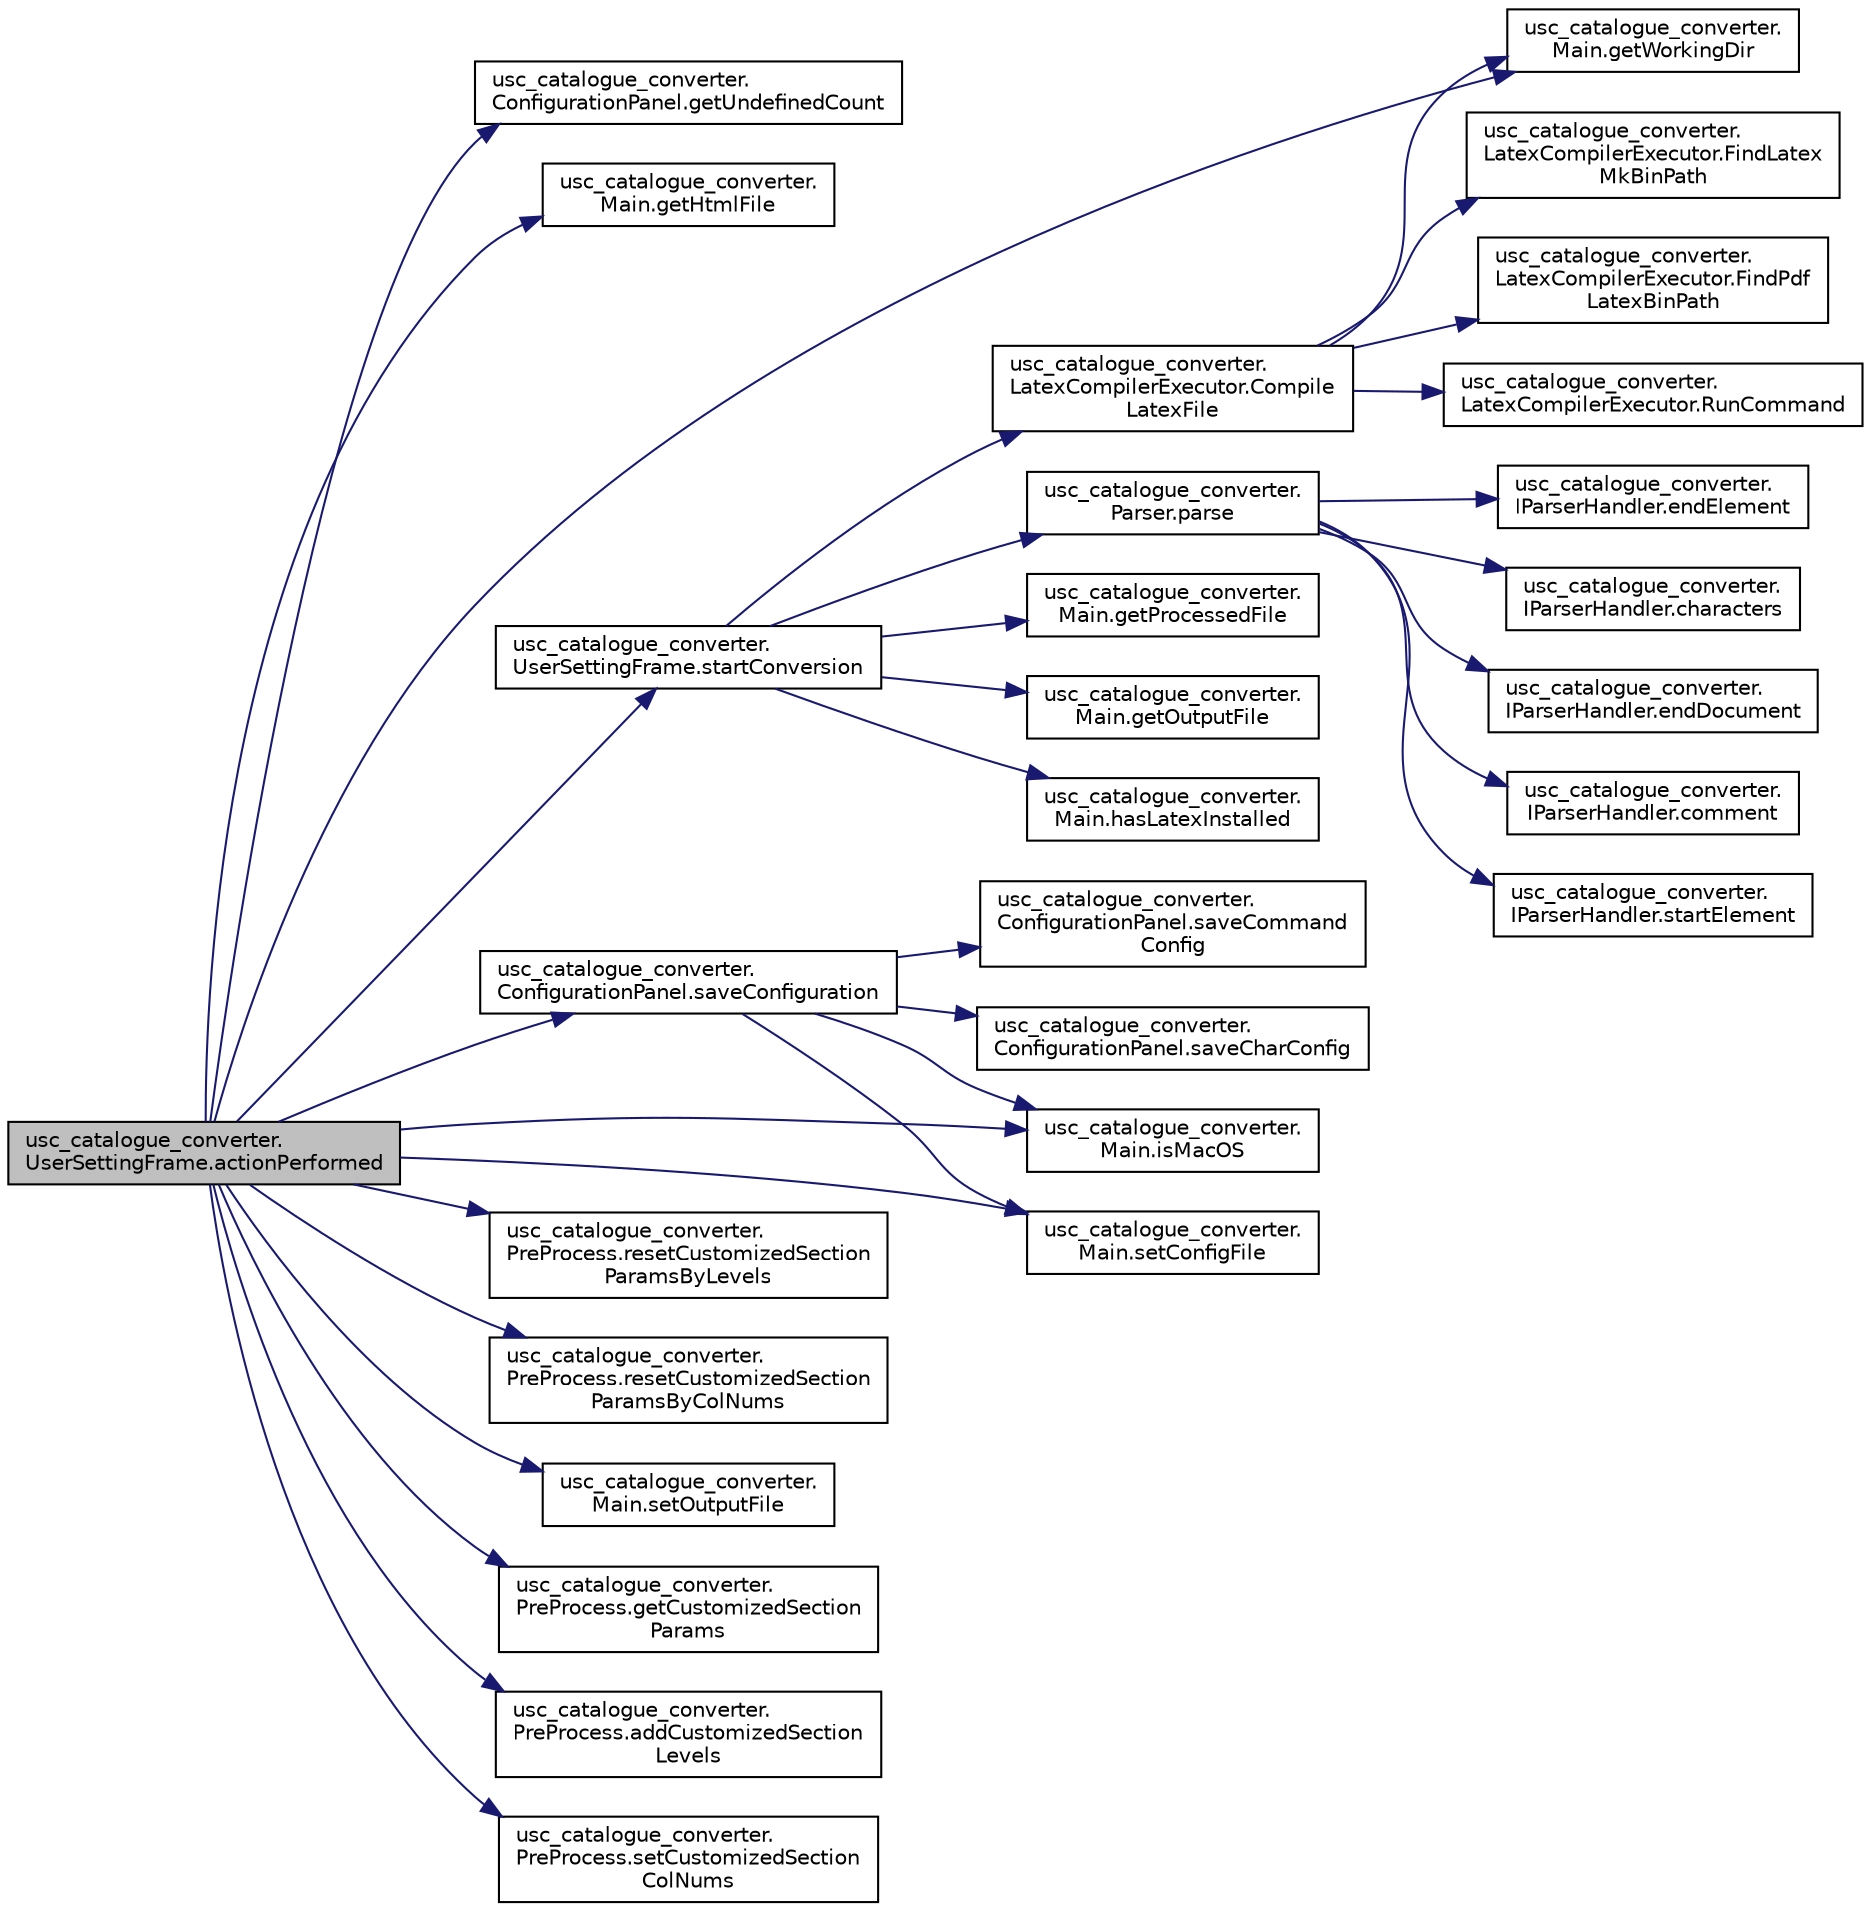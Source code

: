 digraph "usc_catalogue_converter.UserSettingFrame.actionPerformed"
{
  edge [fontname="Helvetica",fontsize="10",labelfontname="Helvetica",labelfontsize="10"];
  node [fontname="Helvetica",fontsize="10",shape=record];
  rankdir="LR";
  Node6 [label="usc_catalogue_converter.\lUserSettingFrame.actionPerformed",height=0.2,width=0.4,color="black", fillcolor="grey75", style="filled", fontcolor="black"];
  Node6 -> Node7 [color="midnightblue",fontsize="10",style="solid",fontname="Helvetica"];
  Node7 [label="usc_catalogue_converter.\lConfigurationPanel.getUndefinedCount",height=0.2,width=0.4,color="black", fillcolor="white", style="filled",URL="$d5/d48/classusc__catalogue__converter_1_1_configuration_panel.html#a1238e222ab0e3394b1ef7dd69b205fa6"];
  Node6 -> Node8 [color="midnightblue",fontsize="10",style="solid",fontname="Helvetica"];
  Node8 [label="usc_catalogue_converter.\lMain.getHtmlFile",height=0.2,width=0.4,color="black", fillcolor="white", style="filled",URL="$d8/de1/classusc__catalogue__converter_1_1_main.html#ae1ae15575ffb7fedcd0c47f01c210899"];
  Node6 -> Node9 [color="midnightblue",fontsize="10",style="solid",fontname="Helvetica"];
  Node9 [label="usc_catalogue_converter.\lMain.getWorkingDir",height=0.2,width=0.4,color="black", fillcolor="white", style="filled",URL="$d8/de1/classusc__catalogue__converter_1_1_main.html#ada5273687e9c082a6e3520aae20f03b9"];
  Node6 -> Node10 [color="midnightblue",fontsize="10",style="solid",fontname="Helvetica"];
  Node10 [label="usc_catalogue_converter.\lConfigurationPanel.saveConfiguration",height=0.2,width=0.4,color="black", fillcolor="white", style="filled",URL="$d5/d48/classusc__catalogue__converter_1_1_configuration_panel.html#aac28a212896c86e3e34ea3d340e87858"];
  Node10 -> Node11 [color="midnightblue",fontsize="10",style="solid",fontname="Helvetica"];
  Node11 [label="usc_catalogue_converter.\lConfigurationPanel.saveCommand\lConfig",height=0.2,width=0.4,color="black", fillcolor="white", style="filled",URL="$d5/d48/classusc__catalogue__converter_1_1_configuration_panel.html#a4952edd58665ea74b6d79570f281cf09"];
  Node10 -> Node12 [color="midnightblue",fontsize="10",style="solid",fontname="Helvetica"];
  Node12 [label="usc_catalogue_converter.\lConfigurationPanel.saveCharConfig",height=0.2,width=0.4,color="black", fillcolor="white", style="filled",URL="$d5/d48/classusc__catalogue__converter_1_1_configuration_panel.html#a0401691bed129773bd2972a409b388d2"];
  Node10 -> Node13 [color="midnightblue",fontsize="10",style="solid",fontname="Helvetica"];
  Node13 [label="usc_catalogue_converter.\lMain.isMacOS",height=0.2,width=0.4,color="black", fillcolor="white", style="filled",URL="$d8/de1/classusc__catalogue__converter_1_1_main.html#aec4ba56d971c068a75401a80747e29e1"];
  Node10 -> Node14 [color="midnightblue",fontsize="10",style="solid",fontname="Helvetica"];
  Node14 [label="usc_catalogue_converter.\lMain.setConfigFile",height=0.2,width=0.4,color="black", fillcolor="white", style="filled",URL="$d8/de1/classusc__catalogue__converter_1_1_main.html#ac99107b0a71315f820211c23cc9f8ff9"];
  Node6 -> Node14 [color="midnightblue",fontsize="10",style="solid",fontname="Helvetica"];
  Node6 -> Node15 [color="midnightblue",fontsize="10",style="solid",fontname="Helvetica"];
  Node15 [label="usc_catalogue_converter.\lUserSettingFrame.startConversion",height=0.2,width=0.4,color="black", fillcolor="white", style="filled",URL="$d4/dd8/classusc__catalogue__converter_1_1_user_setting_frame.html#aab418e562314bd98c4cd5cd18805ba03"];
  Node15 -> Node16 [color="midnightblue",fontsize="10",style="solid",fontname="Helvetica"];
  Node16 [label="usc_catalogue_converter.\lParser.parse",height=0.2,width=0.4,color="black", fillcolor="white", style="filled",URL="$db/db8/classusc__catalogue__converter_1_1_parser.html#a470c90a698aa265418dda603d930ef13"];
  Node16 -> Node17 [color="midnightblue",fontsize="10",style="solid",fontname="Helvetica"];
  Node17 [label="usc_catalogue_converter.\lIParserHandler.endDocument",height=0.2,width=0.4,color="black", fillcolor="white", style="filled",URL="$d9/d65/interfaceusc__catalogue__converter_1_1_i_parser_handler.html#ad41841239dc0d333e3dd927a28734c00"];
  Node16 -> Node18 [color="midnightblue",fontsize="10",style="solid",fontname="Helvetica"];
  Node18 [label="usc_catalogue_converter.\lIParserHandler.comment",height=0.2,width=0.4,color="black", fillcolor="white", style="filled",URL="$d9/d65/interfaceusc__catalogue__converter_1_1_i_parser_handler.html#a9212985270e63a11061889f22ca91c6b"];
  Node16 -> Node19 [color="midnightblue",fontsize="10",style="solid",fontname="Helvetica"];
  Node19 [label="usc_catalogue_converter.\lIParserHandler.startElement",height=0.2,width=0.4,color="black", fillcolor="white", style="filled",URL="$d9/d65/interfaceusc__catalogue__converter_1_1_i_parser_handler.html#a8bc03144ab8244306f73758704bfe84f"];
  Node16 -> Node20 [color="midnightblue",fontsize="10",style="solid",fontname="Helvetica"];
  Node20 [label="usc_catalogue_converter.\lIParserHandler.endElement",height=0.2,width=0.4,color="black", fillcolor="white", style="filled",URL="$d9/d65/interfaceusc__catalogue__converter_1_1_i_parser_handler.html#acb56d07a5849821b19ab91fa180efd66"];
  Node16 -> Node21 [color="midnightblue",fontsize="10",style="solid",fontname="Helvetica"];
  Node21 [label="usc_catalogue_converter.\lIParserHandler.characters",height=0.2,width=0.4,color="black", fillcolor="white", style="filled",URL="$d9/d65/interfaceusc__catalogue__converter_1_1_i_parser_handler.html#a0af1a501503bbfb63496a79c4eb18662"];
  Node15 -> Node22 [color="midnightblue",fontsize="10",style="solid",fontname="Helvetica"];
  Node22 [label="usc_catalogue_converter.\lMain.getProcessedFile",height=0.2,width=0.4,color="black", fillcolor="white", style="filled",URL="$d8/de1/classusc__catalogue__converter_1_1_main.html#ada284dec333a21e1c1e2fcb600ccbdb2"];
  Node15 -> Node23 [color="midnightblue",fontsize="10",style="solid",fontname="Helvetica"];
  Node23 [label="usc_catalogue_converter.\lMain.getOutputFile",height=0.2,width=0.4,color="black", fillcolor="white", style="filled",URL="$d8/de1/classusc__catalogue__converter_1_1_main.html#a4ff8d18ae26a170a7a8db208e7a114b5"];
  Node15 -> Node24 [color="midnightblue",fontsize="10",style="solid",fontname="Helvetica"];
  Node24 [label="usc_catalogue_converter.\lLatexCompilerExecutor.Compile\lLatexFile",height=0.2,width=0.4,color="black", fillcolor="white", style="filled",URL="$de/d4c/classusc__catalogue__converter_1_1_latex_compiler_executor.html#a8c72aa47f1bc8ebb1575d6f46510c5c2"];
  Node24 -> Node25 [color="midnightblue",fontsize="10",style="solid",fontname="Helvetica"];
  Node25 [label="usc_catalogue_converter.\lLatexCompilerExecutor.FindLatex\lMkBinPath",height=0.2,width=0.4,color="black", fillcolor="white", style="filled",URL="$de/d4c/classusc__catalogue__converter_1_1_latex_compiler_executor.html#ad1ccf7a32623dfa794cd272d797c7589"];
  Node24 -> Node26 [color="midnightblue",fontsize="10",style="solid",fontname="Helvetica"];
  Node26 [label="usc_catalogue_converter.\lLatexCompilerExecutor.FindPdf\lLatexBinPath",height=0.2,width=0.4,color="black", fillcolor="white", style="filled",URL="$de/d4c/classusc__catalogue__converter_1_1_latex_compiler_executor.html#aa17e7a257a8bece4a9f2ee8d0c085c8a"];
  Node24 -> Node27 [color="midnightblue",fontsize="10",style="solid",fontname="Helvetica"];
  Node27 [label="usc_catalogue_converter.\lLatexCompilerExecutor.RunCommand",height=0.2,width=0.4,color="black", fillcolor="white", style="filled",URL="$de/d4c/classusc__catalogue__converter_1_1_latex_compiler_executor.html#a3ee0a99ffdc0fccbb9a1079b6cbf980d"];
  Node24 -> Node9 [color="midnightblue",fontsize="10",style="solid",fontname="Helvetica"];
  Node15 -> Node28 [color="midnightblue",fontsize="10",style="solid",fontname="Helvetica"];
  Node28 [label="usc_catalogue_converter.\lMain.hasLatexInstalled",height=0.2,width=0.4,color="black", fillcolor="white", style="filled",URL="$d8/de1/classusc__catalogue__converter_1_1_main.html#a2c515bf0aae909a9bd0e39d10def64b6"];
  Node6 -> Node29 [color="midnightblue",fontsize="10",style="solid",fontname="Helvetica"];
  Node29 [label="usc_catalogue_converter.\lPreProcess.resetCustomizedSection\lParamsByLevels",height=0.2,width=0.4,color="black", fillcolor="white", style="filled",URL="$d9/df9/classusc__catalogue__converter_1_1_pre_process.html#a5e5ad6307fba08e0270f9e1a9adf017a"];
  Node6 -> Node30 [color="midnightblue",fontsize="10",style="solid",fontname="Helvetica"];
  Node30 [label="usc_catalogue_converter.\lPreProcess.resetCustomizedSection\lParamsByColNums",height=0.2,width=0.4,color="black", fillcolor="white", style="filled",URL="$d9/df9/classusc__catalogue__converter_1_1_pre_process.html#a825749324d39600487d5532ede72e21a"];
  Node6 -> Node13 [color="midnightblue",fontsize="10",style="solid",fontname="Helvetica"];
  Node6 -> Node31 [color="midnightblue",fontsize="10",style="solid",fontname="Helvetica"];
  Node31 [label="usc_catalogue_converter.\lMain.setOutputFile",height=0.2,width=0.4,color="black", fillcolor="white", style="filled",URL="$d8/de1/classusc__catalogue__converter_1_1_main.html#a17799af0f4e6a2ace77c0848b1597a83"];
  Node6 -> Node32 [color="midnightblue",fontsize="10",style="solid",fontname="Helvetica"];
  Node32 [label="usc_catalogue_converter.\lPreProcess.getCustomizedSection\lParams",height=0.2,width=0.4,color="black", fillcolor="white", style="filled",URL="$d9/df9/classusc__catalogue__converter_1_1_pre_process.html#a96aa67eef711c25ad5dd833969d13c79"];
  Node6 -> Node33 [color="midnightblue",fontsize="10",style="solid",fontname="Helvetica"];
  Node33 [label="usc_catalogue_converter.\lPreProcess.addCustomizedSection\lLevels",height=0.2,width=0.4,color="black", fillcolor="white", style="filled",URL="$d9/df9/classusc__catalogue__converter_1_1_pre_process.html#afa12337198790477be8c3a0d64d4ab0a"];
  Node6 -> Node34 [color="midnightblue",fontsize="10",style="solid",fontname="Helvetica"];
  Node34 [label="usc_catalogue_converter.\lPreProcess.setCustomizedSection\lColNums",height=0.2,width=0.4,color="black", fillcolor="white", style="filled",URL="$d9/df9/classusc__catalogue__converter_1_1_pre_process.html#a48de5624672ae8c790d17b2826cbe18e"];
}
